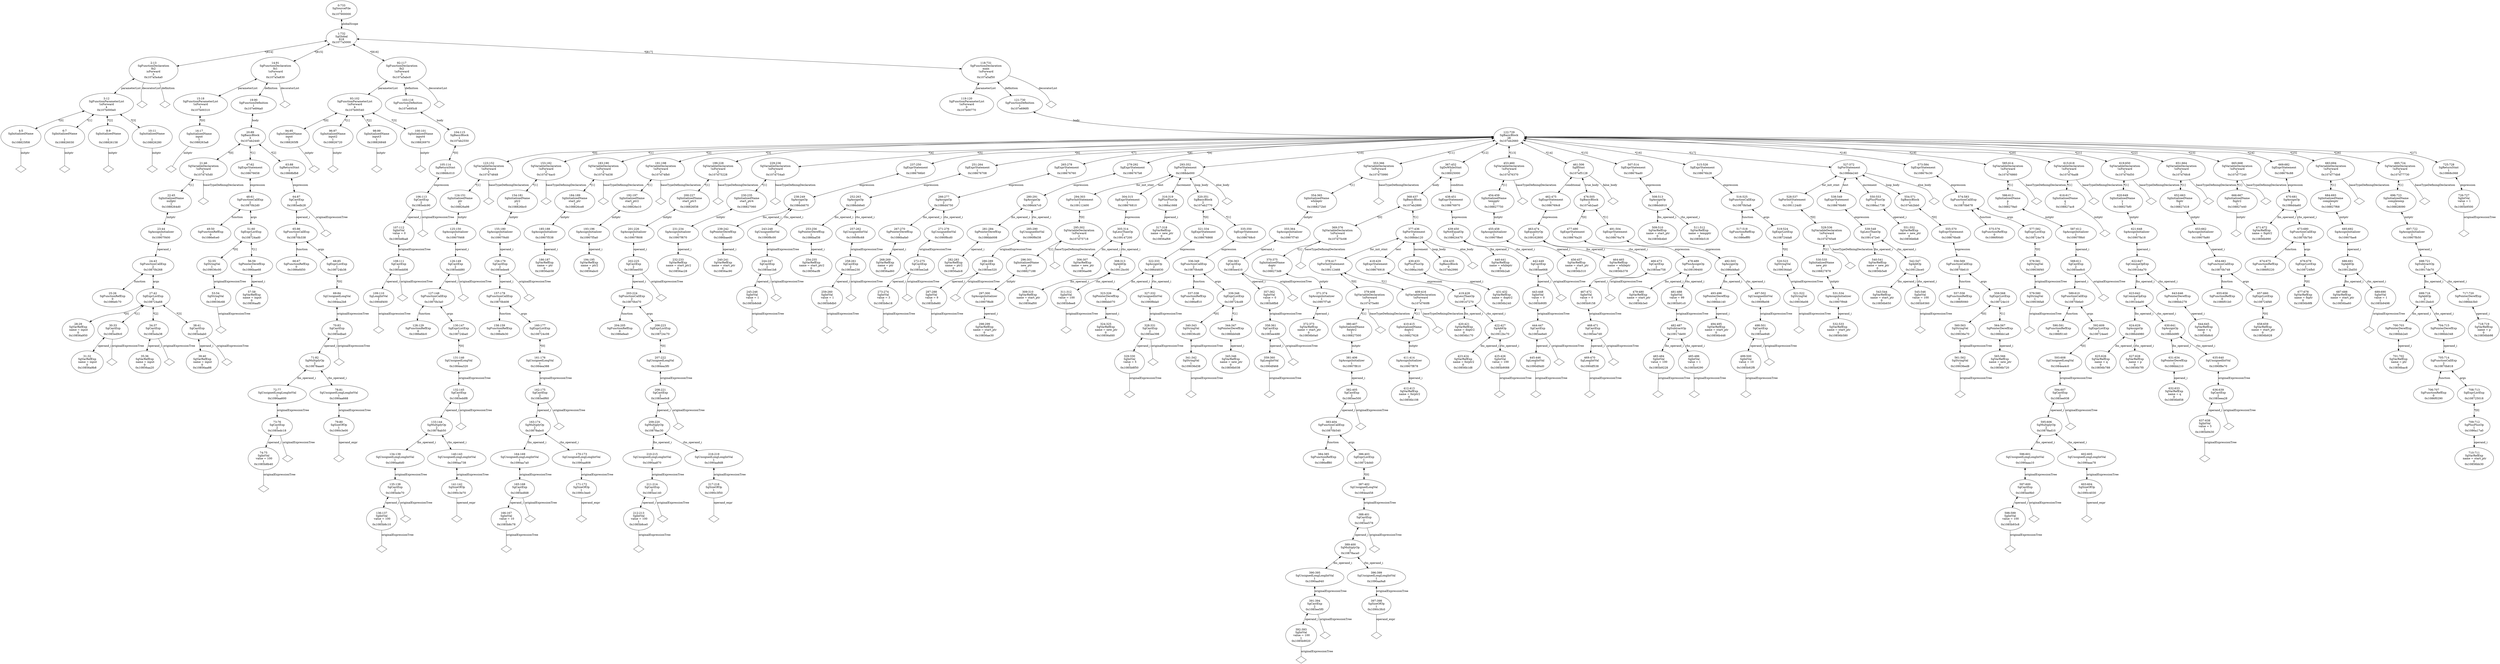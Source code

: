 digraph "G./pointer_example7.cpp.dot" {
"0x108825f08"[label="4:5\nSgInitializedName\n\n1\n0x108825f08\n" ];
"0x108825f08" -> "0x108825f08__initptr__null"[label="initptr" dir=none ];
"0x108825f08__initptr__null"[label="" shape=diamond ];
"0x108826030"[label="6:7\nSgInitializedName\n\n1\n0x108826030\n" ];
"0x108826030" -> "0x108826030__initptr__null"[label="initptr" dir=none ];
"0x108826030__initptr__null"[label="" shape=diamond ];
"0x108826158"[label="8:9\nSgInitializedName\n\n1\n0x108826158\n" ];
"0x108826158" -> "0x108826158__initptr__null"[label="initptr" dir=none ];
"0x108826158__initptr__null"[label="" shape=diamond ];
"0x108826280"[label="10:11\nSgInitializedName\n\n1\n0x108826280\n" ];
"0x108826280" -> "0x108826280__initptr__null"[label="initptr" dir=none ];
"0x108826280__initptr__null"[label="" shape=diamond ];
"0x107b000e0"[label="3:12\nSgFunctionParameterList\n!isForward\n4\n0x107b000e0\n" ];
"0x107b000e0" -> "0x108825f08"[label="*[0]" dir=both ];
"0x107b000e0" -> "0x108826030"[label="*[1]" dir=both ];
"0x107b000e0" -> "0x108826158"[label="*[2]" dir=both ];
"0x107b000e0" -> "0x108826280"[label="*[3]" dir=both ];
"0x107a5a4a0"[label="2:13\nSgFunctionDeclaration\nfn2\nisForward\n3\n0x107a5a4a0\n" ];
"0x107a5a4a0" -> "0x107b000e0"[label="parameterList" dir=both ];
"0x107a5a4a0" -> "0x107a5a4a0__decoratorList__null"[label="decoratorList" dir=none ];
"0x107a5a4a0__decoratorList__null"[label="" shape=diamond ];
"0x107a5a4a0" -> "0x107a5a4a0__definition__null"[label="definition" dir=none ];
"0x107a5a4a0__definition__null"[label="" shape=diamond ];
"0x1088263a8"[label="16:17\nSgInitializedName\ninput\n1\n0x1088263a8\n" ];
"0x1088263a8" -> "0x1088263a8__initptr__null"[label="initptr" dir=none ];
"0x1088263a8__initptr__null"[label="" shape=diamond ];
"0x107b00310"[label="15:18\nSgFunctionParameterList\n!isForward\n1\n0x107b00310\n" ];
"0x107b00310" -> "0x1088263a8"[label="*[0]" dir=both ];
"0x1086efc70"[label="25:26\nSgFunctionRefExp\n0\n0x1086efc70\n" ];
"0x10856a950"[label="28:29\nSgVarRefExp\n name = input\n0\n0x10856a950\n" ];
"0x10856a9b8"[label="31:32\nSgVarRefExp\n name = input\n0\n0x10856a9b8\n" ];
"0x1085ed9c0"[label="30:33\nSgCastExp\n2\n0x1085ed9c0\n" ];
"0x1085ed9c0" -> "0x10856a9b8"[label="operand_i" dir=both ];
"0x1085ed9c0" -> "0x1085ed9c0__originalExpressionTree__null"[label="originalExpressionTree" dir=none ];
"0x1085ed9c0__originalExpressionTree__null"[label="" shape=diamond ];
"0x10856aa20"[label="35:36\nSgVarRefExp\n name = input\n0\n0x10856aa20\n" ];
"0x1085eda38"[label="34:37\nSgCastExp\n2\n0x1085eda38\n" ];
"0x1085eda38" -> "0x10856aa20"[label="operand_i" dir=both ];
"0x1085eda38" -> "0x1085eda38__originalExpressionTree__null"[label="originalExpressionTree" dir=none ];
"0x1085eda38__originalExpressionTree__null"[label="" shape=diamond ];
"0x10856aa88"[label="39:40\nSgVarRefExp\n name = input\n0\n0x10856aa88\n" ];
"0x1085edab0"[label="38:41\nSgCastExp\n2\n0x1085edab0\n" ];
"0x1085edab0" -> "0x10856aa88"[label="operand_i" dir=both ];
"0x1085edab0" -> "0x1085edab0__originalExpressionTree__null"[label="originalExpressionTree" dir=none ];
"0x1085edab0__originalExpressionTree__null"[label="" shape=diamond ];
"0x108724a68"[label="27:42\nSgExprListExp\n4\n0x108724a68\n" ];
"0x108724a68" -> "0x10856a950"[label="*[0]" dir=both ];
"0x108724a68" -> "0x1085ed9c0"[label="*[1]" dir=both ];
"0x108724a68" -> "0x1085eda38"[label="*[2]" dir=both ];
"0x108724a68" -> "0x1085edab0"[label="*[3]" dir=both ];
"0x10870b268"[label="24:43\nSgFunctionCallExp\n2\n0x10870b268\n" ];
"0x10870b268" -> "0x1086efc70"[label="function" dir=both ];
"0x10870b268" -> "0x108724a68"[label="args" dir=both ];
"0x10907f400"[label="23:44\nSgAssignInitializer\n1\n0x10907f400\n" ];
"0x10907f400" -> "0x10870b268"[label="operand_i" dir=both ];
"0x1088264d0"[label="22:45\nSgInitializedName\nnullptr\n1\n0x1088264d0\n" ];
"0x1088264d0" -> "0x10907f400"[label="initptr" dir=both ];
"0x107d745d0"[label="21:46\nSgVariableDeclaration\n!isForward\n2\n0x107d745d0\n" ];
"0x107d745d0" -> "0x107d745d0__baseTypeDefiningDeclaration__null"[label="baseTypeDefiningDeclaration" dir=none ];
"0x107d745d0__baseTypeDefiningDeclaration__null"[label="" shape=diamond ];
"0x107d745d0" -> "0x1088264d0"[label="*[1]" dir=both ];
"0x1086efce0"[label="49:50\nSgFunctionRefExp\n0\n0x1086efce0\n" ];
"0x109036c68"[label="53:54\nSgStringVal\n1\n0x109036c68\n" ];
"0x109036c68" -> "0x109036c68__originalExpressionTree__null"[label="originalExpressionTree" dir=none ];
"0x109036c68__originalExpressionTree__null"[label="" shape=diamond ];
"0x109036c00"[label="52:55\nSgStringVal\n1\n0x109036c00\n" ];
"0x109036c00" -> "0x109036c68"[label="originalExpressionTree" dir=both ];
"0x10856aaf0"[label="57:58\nSgVarRefExp\n name = input\n0\n0x10856aaf0\n" ];
"0x1086bae68"[label="56:59\nSgPointerDerefExp\n1\n0x1086bae68\n" ];
"0x1086bae68" -> "0x10856aaf0"[label="operand_i" dir=both ];
"0x108724ad0"[label="51:60\nSgExprListExp\n2\n0x108724ad0\n" ];
"0x108724ad0" -> "0x109036c00"[label="*[0]" dir=both ];
"0x108724ad0" -> "0x1086bae68"[label="*[1]" dir=both ];
"0x10870b2d0"[label="48:61\nSgFunctionCallExp\n2\n0x10870b2d0\n" ];
"0x10870b2d0" -> "0x1086efce0"[label="function" dir=both ];
"0x10870b2d0" -> "0x108724ad0"[label="args" dir=both ];
"0x108676658"[label="47:62\nSgExprStatement\n1\n0x108676658\n" ];
"0x108676658" -> "0x10870b2d0"[label="expression" dir=both ];
"0x1086efd50"[label="66:67\nSgFunctionRefExp\n0\n0x1086efd50\n" ];
"0x1085b8b40"[label="74:75\nSgIntVal\n value = 100\n1\n0x1085b8b40\n" ];
"0x1085b8b40" -> "0x1085b8b40__originalExpressionTree__null"[label="originalExpressionTree" dir=none ];
"0x1085b8b40__originalExpressionTree__null"[label="" shape=diamond ];
"0x1085edc18"[label="73:76\nSgCastExp\n2\n0x1085edc18\n" ];
"0x1085edc18" -> "0x1085b8b40"[label="operand_i" dir=both ];
"0x1085edc18" -> "0x1085edc18__originalExpressionTree__null"[label="originalExpressionTree" dir=none ];
"0x1085edc18__originalExpressionTree__null"[label="" shape=diamond ];
"0x1090aa600"[label="72:77\nSgUnsignedLongLongIntVal\n1\n0x1090aa600\n" ];
"0x1090aa600" -> "0x1085edc18"[label="originalExpressionTree" dir=both ];
"0x1090c3e00"[label="79:80\nSgSizeOfOp\n1\n0x1090c3e00\n" ];
"0x1090c3e00" -> "0x1090c3e00__operand_expr__null"[label="operand_expr" dir=none ];
"0x1090c3e00__operand_expr__null"[label="" shape=diamond ];
"0x1090aa668"[label="78:81\nSgUnsignedLongLongIntVal\n1\n0x1090aa668\n" ];
"0x1090aa668" -> "0x1090c3e00"[label="originalExpressionTree" dir=both ];
"0x10878aae0"[label="71:82\nSgMultiplyOp\n2\n0x10878aae0\n" ];
"0x10878aae0" -> "0x1090aa600"[label="lhs_operand_i" dir=both ];
"0x10878aae0" -> "0x1090aa668"[label="rhs_operand_i" dir=both ];
"0x1085edba0"[label="70:83\nSgCastExp\n2\n0x1085edba0\n" ];
"0x1085edba0" -> "0x10878aae0"[label="operand_i" dir=both ];
"0x1085edba0" -> "0x1085edba0__originalExpressionTree__null"[label="originalExpressionTree" dir=none ];
"0x1085edba0__originalExpressionTree__null"[label="" shape=diamond ];
"0x1084ea2b8"[label="69:84\nSgUnsignedLongVal\n1\n0x1084ea2b8\n" ];
"0x1084ea2b8" -> "0x1085edba0"[label="originalExpressionTree" dir=both ];
"0x108724b38"[label="68:85\nSgExprListExp\n1\n0x108724b38\n" ];
"0x108724b38" -> "0x1084ea2b8"[label="*[0]" dir=both ];
"0x10870b338"[label="65:86\nSgFunctionCallExp\n2\n0x10870b338\n" ];
"0x10870b338" -> "0x1086efd50"[label="function" dir=both ];
"0x10870b338" -> "0x108724b38"[label="args" dir=both ];
"0x1085edb28"[label="64:87\nSgCastExp\n2\n0x1085edb28\n" ];
"0x1085edb28" -> "0x10870b338"[label="operand_i" dir=both ];
"0x1085edb28" -> "0x1085edb28__originalExpressionTree__null"[label="originalExpressionTree" dir=none ];
"0x1085edb28__originalExpressionTree__null"[label="" shape=diamond ];
"0x10868bfb8"[label="63:88\nSgReturnStmt\n1\n0x10868bfb8\n" ];
"0x10868bfb8" -> "0x1085edb28"[label="expression" dir=both ];
"0x107eb2440"[label="20:89\nSgBasicBlock\n3\n0x107eb2440\n" ];
"0x107eb2440" -> "0x107d745d0"[label="*[0]" dir=both ];
"0x107eb2440" -> "0x108676658"[label="*[1]" dir=both ];
"0x107eb2440" -> "0x10868bfb8"[label="*[2]" dir=both ];
"0x107e694a0"[label="19:90\nSgFunctionDefinition\n1\n0x107e694a0\n" ];
"0x107e694a0" -> "0x107eb2440"[label="body" dir=both ];
"0x107a5a830"[label="14:91\nSgFunctionDeclaration\nfn1\n!isForward\n3\n0x107a5a830\n" ];
"0x107a5a830" -> "0x107b00310"[label="parameterList" dir=both ];
"0x107a5a830" -> "0x107a5a830__decoratorList__null"[label="decoratorList" dir=none ];
"0x107a5a830__decoratorList__null"[label="" shape=diamond ];
"0x107a5a830" -> "0x107e694a0"[label="definition" dir=both ];
"0x1088265f8"[label="94:95\nSgInitializedName\ninput\n1\n0x1088265f8\n" ];
"0x1088265f8" -> "0x1088265f8__initptr__null"[label="initptr" dir=none ];
"0x1088265f8__initptr__null"[label="" shape=diamond ];
"0x108826720"[label="96:97\nSgInitializedName\ninput2\n1\n0x108826720\n" ];
"0x108826720" -> "0x108826720__initptr__null"[label="initptr" dir=none ];
"0x108826720__initptr__null"[label="" shape=diamond ];
"0x108826848"[label="98:99\nSgInitializedName\ninput3\n1\n0x108826848\n" ];
"0x108826848" -> "0x108826848__initptr__null"[label="initptr" dir=none ];
"0x108826848__initptr__null"[label="" shape=diamond ];
"0x108826970"[label="100:101\nSgInitializedName\ninput4\n1\n0x108826970\n" ];
"0x108826970" -> "0x108826970__initptr__null"[label="initptr" dir=none ];
"0x108826970__initptr__null"[label="" shape=diamond ];
"0x107b00540"[label="93:102\nSgFunctionParameterList\n!isForward\n4\n0x107b00540\n" ];
"0x107b00540" -> "0x1088265f8"[label="*[0]" dir=both ];
"0x107b00540" -> "0x108826720"[label="*[1]" dir=both ];
"0x107b00540" -> "0x108826848"[label="*[2]" dir=both ];
"0x107b00540" -> "0x108826970"[label="*[3]" dir=both ];
"0x1090df400"[label="109:110\nSgLongIntVal\n1\n0x1090df400\n" ];
"0x1090df400" -> "0x1090df400__originalExpressionTree__null"[label="originalExpressionTree" dir=none ];
"0x1090df400__originalExpressionTree__null"[label="" shape=diamond ];
"0x1085edd08"[label="108:111\nSgCastExp\n2\n0x1085edd08\n" ];
"0x1085edd08" -> "0x1090df400"[label="operand_i" dir=both ];
"0x1085edd08" -> "0x1085edd08__originalExpressionTree__null"[label="originalExpressionTree" dir=none ];
"0x1085edd08__originalExpressionTree__null"[label="" shape=diamond ];
"0x1085b8ba8"[label="107:112\nSgIntVal\n value = 0\n1\n0x1085b8ba8\n" ];
"0x1085b8ba8" -> "0x1085edd08"[label="originalExpressionTree" dir=both ];
"0x1085edc90"[label="106:113\nSgCastExp\n2\n0x1085edc90\n" ];
"0x1085edc90" -> "0x1085b8ba8"[label="operand_i" dir=both ];
"0x1085edc90" -> "0x1085edc90__originalExpressionTree__null"[label="originalExpressionTree" dir=none ];
"0x1085edc90__originalExpressionTree__null"[label="" shape=diamond ];
"0x10868c010"[label="105:114\nSgReturnStmt\n1\n0x10868c010\n" ];
"0x10868c010" -> "0x1085edc90"[label="expression" dir=both ];
"0x107eb2550"[label="104:115\nSgBasicBlock\n1\n0x107eb2550\n" ];
"0x107eb2550" -> "0x10868c010"[label="*[0]" dir=both ];
"0x107e695c8"[label="103:116\nSgFunctionDefinition\n1\n0x107e695c8\n" ];
"0x107e695c8" -> "0x107eb2550"[label="body" dir=both ];
"0x107a5abc0"[label="92:117\nSgFunctionDeclaration\nfn2\n!isForward\n3\n0x107a5abc0\n" ];
"0x107a5abc0" -> "0x107b00540"[label="parameterList" dir=both ];
"0x107a5abc0" -> "0x107a5abc0__decoratorList__null"[label="decoratorList" dir=none ];
"0x107a5abc0__decoratorList__null"[label="" shape=diamond ];
"0x107a5abc0" -> "0x107e695c8"[label="definition" dir=both ];
"0x107b00770"[label="119:120\nSgFunctionParameterList\n!isForward\n0\n0x107b00770\n" ];
"0x1086efdc0"[label="128:129\nSgFunctionRefExp\n0\n0x1086efdc0\n" ];
"0x1085b8c10"[label="136:137\nSgIntVal\n value = 100\n1\n0x1085b8c10\n" ];
"0x1085b8c10" -> "0x1085b8c10__originalExpressionTree__null"[label="originalExpressionTree" dir=none ];
"0x1085b8c10__originalExpressionTree__null"[label="" shape=diamond ];
"0x1085ede70"[label="135:138\nSgCastExp\n2\n0x1085ede70\n" ];
"0x1085ede70" -> "0x1085b8c10"[label="operand_i" dir=both ];
"0x1085ede70" -> "0x1085ede70__originalExpressionTree__null"[label="originalExpressionTree" dir=none ];
"0x1085ede70__originalExpressionTree__null"[label="" shape=diamond ];
"0x1090aa6d0"[label="134:139\nSgUnsignedLongLongIntVal\n1\n0x1090aa6d0\n" ];
"0x1090aa6d0" -> "0x1085ede70"[label="originalExpressionTree" dir=both ];
"0x1090c3e70"[label="141:142\nSgSizeOfOp\n1\n0x1090c3e70\n" ];
"0x1090c3e70" -> "0x1090c3e70__operand_expr__null"[label="operand_expr" dir=none ];
"0x1090c3e70__operand_expr__null"[label="" shape=diamond ];
"0x1090aa738"[label="140:143\nSgUnsignedLongLongIntVal\n1\n0x1090aa738\n" ];
"0x1090aa738" -> "0x1090c3e70"[label="originalExpressionTree" dir=both ];
"0x10878ab50"[label="133:144\nSgMultiplyOp\n2\n0x10878ab50\n" ];
"0x10878ab50" -> "0x1090aa6d0"[label="lhs_operand_i" dir=both ];
"0x10878ab50" -> "0x1090aa738"[label="rhs_operand_i" dir=both ];
"0x1085eddf8"[label="132:145\nSgCastExp\n2\n0x1085eddf8\n" ];
"0x1085eddf8" -> "0x10878ab50"[label="operand_i" dir=both ];
"0x1085eddf8" -> "0x1085eddf8__originalExpressionTree__null"[label="originalExpressionTree" dir=none ];
"0x1085eddf8__originalExpressionTree__null"[label="" shape=diamond ];
"0x1084ea320"[label="131:146\nSgUnsignedLongVal\n1\n0x1084ea320\n" ];
"0x1084ea320" -> "0x1085eddf8"[label="originalExpressionTree" dir=both ];
"0x108724ba0"[label="130:147\nSgExprListExp\n1\n0x108724ba0\n" ];
"0x108724ba0" -> "0x1084ea320"[label="*[0]" dir=both ];
"0x10870b3a0"[label="127:148\nSgFunctionCallExp\n2\n0x10870b3a0\n" ];
"0x10870b3a0" -> "0x1086efdc0"[label="function" dir=both ];
"0x10870b3a0" -> "0x108724ba0"[label="args" dir=both ];
"0x1085edd80"[label="126:149\nSgCastExp\n2\n0x1085edd80\n" ];
"0x1085edd80" -> "0x10870b3a0"[label="operand_i" dir=both ];
"0x1085edd80" -> "0x1085edd80__originalExpressionTree__null"[label="originalExpressionTree" dir=none ];
"0x1085edd80__originalExpressionTree__null"[label="" shape=diamond ];
"0x10907f468"[label="125:150\nSgAssignInitializer\n1\n0x10907f468\n" ];
"0x10907f468" -> "0x1085edd80"[label="operand_i" dir=both ];
"0x108826a98"[label="124:151\nSgInitializedName\nptr\n1\n0x108826a98\n" ];
"0x108826a98" -> "0x10907f468"[label="initptr" dir=both ];
"0x107d74848"[label="123:152\nSgVariableDeclaration\n!isForward\n2\n0x107d74848\n" ];
"0x107d74848" -> "0x107d74848__baseTypeDefiningDeclaration__null"[label="baseTypeDefiningDeclaration" dir=none ];
"0x107d74848__baseTypeDefiningDeclaration__null"[label="" shape=diamond ];
"0x107d74848" -> "0x108826a98"[label="*[1]" dir=both ];
"0x1086efe30"[label="158:159\nSgFunctionRefExp\n0\n0x1086efe30\n" ];
"0x1085b8c78"[label="166:167\nSgIntVal\n value = 10\n1\n0x1085b8c78\n" ];
"0x1085b8c78" -> "0x1085b8c78__originalExpressionTree__null"[label="originalExpressionTree" dir=none ];
"0x1085b8c78__originalExpressionTree__null"[label="" shape=diamond ];
"0x1085edfd8"[label="165:168\nSgCastExp\n2\n0x1085edfd8\n" ];
"0x1085edfd8" -> "0x1085b8c78"[label="operand_i" dir=both ];
"0x1085edfd8" -> "0x1085edfd8__originalExpressionTree__null"[label="originalExpressionTree" dir=none ];
"0x1085edfd8__originalExpressionTree__null"[label="" shape=diamond ];
"0x1090aa7a0"[label="164:169\nSgUnsignedLongLongIntVal\n1\n0x1090aa7a0\n" ];
"0x1090aa7a0" -> "0x1085edfd8"[label="originalExpressionTree" dir=both ];
"0x1090c3ee0"[label="171:172\nSgSizeOfOp\n1\n0x1090c3ee0\n" ];
"0x1090c3ee0" -> "0x1090c3ee0__operand_expr__null"[label="operand_expr" dir=none ];
"0x1090c3ee0__operand_expr__null"[label="" shape=diamond ];
"0x1090aa808"[label="170:173\nSgUnsignedLongLongIntVal\n1\n0x1090aa808\n" ];
"0x1090aa808" -> "0x1090c3ee0"[label="originalExpressionTree" dir=both ];
"0x10878abc0"[label="163:174\nSgMultiplyOp\n2\n0x10878abc0\n" ];
"0x10878abc0" -> "0x1090aa7a0"[label="lhs_operand_i" dir=both ];
"0x10878abc0" -> "0x1090aa808"[label="rhs_operand_i" dir=both ];
"0x1085edf60"[label="162:175\nSgCastExp\n2\n0x1085edf60\n" ];
"0x1085edf60" -> "0x10878abc0"[label="operand_i" dir=both ];
"0x1085edf60" -> "0x1085edf60__originalExpressionTree__null"[label="originalExpressionTree" dir=none ];
"0x1085edf60__originalExpressionTree__null"[label="" shape=diamond ];
"0x1084ea388"[label="161:176\nSgUnsignedLongVal\n1\n0x1084ea388\n" ];
"0x1084ea388" -> "0x1085edf60"[label="originalExpressionTree" dir=both ];
"0x108724c08"[label="160:177\nSgExprListExp\n1\n0x108724c08\n" ];
"0x108724c08" -> "0x1084ea388"[label="*[0]" dir=both ];
"0x10870b408"[label="157:178\nSgFunctionCallExp\n2\n0x10870b408\n" ];
"0x10870b408" -> "0x1086efe30"[label="function" dir=both ];
"0x10870b408" -> "0x108724c08"[label="args" dir=both ];
"0x1085edee8"[label="156:179\nSgCastExp\n2\n0x1085edee8\n" ];
"0x1085edee8" -> "0x10870b408"[label="operand_i" dir=both ];
"0x1085edee8" -> "0x1085edee8__originalExpressionTree__null"[label="originalExpressionTree" dir=none ];
"0x1085edee8__originalExpressionTree__null"[label="" shape=diamond ];
"0x10907f4d0"[label="155:180\nSgAssignInitializer\n1\n0x10907f4d0\n" ];
"0x10907f4d0" -> "0x1085edee8"[label="operand_i" dir=both ];
"0x108826bc0"[label="154:181\nSgInitializedName\nptr2\n1\n0x108826bc0\n" ];
"0x108826bc0" -> "0x10907f4d0"[label="initptr" dir=both ];
"0x107d74ac0"[label="153:182\nSgVariableDeclaration\n!isForward\n2\n0x107d74ac0\n" ];
"0x107d74ac0" -> "0x107d74ac0__baseTypeDefiningDeclaration__null"[label="baseTypeDefiningDeclaration" dir=none ];
"0x107d74ac0__baseTypeDefiningDeclaration__null"[label="" shape=diamond ];
"0x107d74ac0" -> "0x108826bc0"[label="*[1]" dir=both ];
"0x10856ab58"[label="186:187\nSgVarRefExp\n name = ptr\n0\n0x10856ab58\n" ];
"0x10907f538"[label="185:188\nSgAssignInitializer\n1\n0x10907f538\n" ];
"0x10907f538" -> "0x10856ab58"[label="operand_i" dir=both ];
"0x108826ce8"[label="184:189\nSgInitializedName\nstart_ptr\n1\n0x108826ce8\n" ];
"0x108826ce8" -> "0x10907f538"[label="initptr" dir=both ];
"0x107d74d38"[label="183:190\nSgVariableDeclaration\n!isForward\n2\n0x107d74d38\n" ];
"0x107d74d38" -> "0x107d74d38__baseTypeDefiningDeclaration__null"[label="baseTypeDefiningDeclaration" dir=none ];
"0x107d74d38__baseTypeDefiningDeclaration__null"[label="" shape=diamond ];
"0x107d74d38" -> "0x108826ce8"[label="*[1]" dir=both ];
"0x10856abc0"[label="194:195\nSgVarRefExp\n name = ptr2\n0\n0x10856abc0\n" ];
"0x10907f5a0"[label="193:196\nSgAssignInitializer\n1\n0x10907f5a0\n" ];
"0x10907f5a0" -> "0x10856abc0"[label="operand_i" dir=both ];
"0x108826e10"[label="192:197\nSgInitializedName\nstart_ptr2\n1\n0x108826e10\n" ];
"0x108826e10" -> "0x10907f5a0"[label="initptr" dir=both ];
"0x107d74fb0"[label="191:198\nSgVariableDeclaration\n!isForward\n2\n0x107d74fb0\n" ];
"0x107d74fb0" -> "0x107d74fb0__baseTypeDefiningDeclaration__null"[label="baseTypeDefiningDeclaration" dir=none ];
"0x107d74fb0__baseTypeDefiningDeclaration__null"[label="" shape=diamond ];
"0x107d74fb0" -> "0x108826e10"[label="*[1]" dir=both ];
"0x1086efea0"[label="204:205\nSgFunctionRefExp\n0\n0x1086efea0\n" ];
"0x1085b8ce0"[label="212:213\nSgIntVal\n value = 100\n1\n0x1085b8ce0\n" ];
"0x1085b8ce0" -> "0x1085b8ce0__originalExpressionTree__null"[label="originalExpressionTree" dir=none ];
"0x1085b8ce0__originalExpressionTree__null"[label="" shape=diamond ];
"0x1085ee140"[label="211:214\nSgCastExp\n2\n0x1085ee140\n" ];
"0x1085ee140" -> "0x1085b8ce0"[label="operand_i" dir=both ];
"0x1085ee140" -> "0x1085ee140__originalExpressionTree__null"[label="originalExpressionTree" dir=none ];
"0x1085ee140__originalExpressionTree__null"[label="" shape=diamond ];
"0x1090aa870"[label="210:215\nSgUnsignedLongLongIntVal\n1\n0x1090aa870\n" ];
"0x1090aa870" -> "0x1085ee140"[label="originalExpressionTree" dir=both ];
"0x1090c3f50"[label="217:218\nSgSizeOfOp\n1\n0x1090c3f50\n" ];
"0x1090c3f50" -> "0x1090c3f50__operand_expr__null"[label="operand_expr" dir=none ];
"0x1090c3f50__operand_expr__null"[label="" shape=diamond ];
"0x1090aa8d8"[label="216:219\nSgUnsignedLongLongIntVal\n1\n0x1090aa8d8\n" ];
"0x1090aa8d8" -> "0x1090c3f50"[label="originalExpressionTree" dir=both ];
"0x10878ac30"[label="209:220\nSgMultiplyOp\n2\n0x10878ac30\n" ];
"0x10878ac30" -> "0x1090aa870"[label="lhs_operand_i" dir=both ];
"0x10878ac30" -> "0x1090aa8d8"[label="rhs_operand_i" dir=both ];
"0x1085ee0c8"[label="208:221\nSgCastExp\n2\n0x1085ee0c8\n" ];
"0x1085ee0c8" -> "0x10878ac30"[label="operand_i" dir=both ];
"0x1085ee0c8" -> "0x1085ee0c8__originalExpressionTree__null"[label="originalExpressionTree" dir=none ];
"0x1085ee0c8__originalExpressionTree__null"[label="" shape=diamond ];
"0x1084ea3f0"[label="207:222\nSgUnsignedLongVal\n1\n0x1084ea3f0\n" ];
"0x1084ea3f0" -> "0x1085ee0c8"[label="originalExpressionTree" dir=both ];
"0x108724c70"[label="206:223\nSgExprListExp\n1\n0x108724c70\n" ];
"0x108724c70" -> "0x1084ea3f0"[label="*[0]" dir=both ];
"0x10870b470"[label="203:224\nSgFunctionCallExp\n2\n0x10870b470\n" ];
"0x10870b470" -> "0x1086efea0"[label="function" dir=both ];
"0x10870b470" -> "0x108724c70"[label="args" dir=both ];
"0x1085ee050"[label="202:225\nSgCastExp\n2\n0x1085ee050\n" ];
"0x1085ee050" -> "0x10870b470"[label="operand_i" dir=both ];
"0x1085ee050" -> "0x1085ee050__originalExpressionTree__null"[label="originalExpressionTree" dir=none ];
"0x1085ee050__originalExpressionTree__null"[label="" shape=diamond ];
"0x10907f608"[label="201:226\nSgAssignInitializer\n1\n0x10907f608\n" ];
"0x10907f608" -> "0x1085ee050"[label="operand_i" dir=both ];
"0x108826f38"[label="200:227\nSgInitializedName\nstart_ptr3\n1\n0x108826f38\n" ];
"0x108826f38" -> "0x10907f608"[label="initptr" dir=both ];
"0x107d75228"[label="199:228\nSgVariableDeclaration\n!isForward\n2\n0x107d75228\n" ];
"0x107d75228" -> "0x107d75228__baseTypeDefiningDeclaration__null"[label="baseTypeDefiningDeclaration" dir=none ];
"0x107d75228__baseTypeDefiningDeclaration__null"[label="" shape=diamond ];
"0x107d75228" -> "0x108826f38"[label="*[1]" dir=both ];
"0x10856ac28"[label="232:233\nSgVarRefExp\n name = start_ptr2\n0\n0x10856ac28\n" ];
"0x10907f670"[label="231:234\nSgAssignInitializer\n1\n0x10907f670\n" ];
"0x10907f670" -> "0x10856ac28"[label="operand_i" dir=both ];
"0x108827060"[label="230:235\nSgInitializedName\nstart_ptr4\n1\n0x108827060\n" ];
"0x108827060" -> "0x10907f670"[label="initptr" dir=both ];
"0x107d754a0"[label="229:236\nSgVariableDeclaration\n!isForward\n2\n0x107d754a0\n" ];
"0x107d754a0" -> "0x107d754a0__baseTypeDefiningDeclaration__null"[label="baseTypeDefiningDeclaration" dir=none ];
"0x107d754a0__baseTypeDefiningDeclaration__null"[label="" shape=diamond ];
"0x107d754a0" -> "0x108827060"[label="*[1]" dir=both ];
"0x10856ac90"[label="240:241\nSgVarRefExp\n name = start_ptr\n0\n0x10856ac90\n" ];
"0x1086baed0"[label="239:242\nSgPointerDerefExp\n1\n0x1086baed0\n" ];
"0x1086baed0" -> "0x10856ac90"[label="operand_i" dir=both ];
"0x1085b8d48"[label="245:246\nSgIntVal\n value = 1\n1\n0x1085b8d48\n" ];
"0x1085b8d48" -> "0x1085b8d48__originalExpressionTree__null"[label="originalExpressionTree" dir=none ];
"0x1085b8d48__originalExpressionTree__null"[label="" shape=diamond ];
"0x1085ee1b8"[label="244:247\nSgCastExp\n2\n0x1085ee1b8\n" ];
"0x1085ee1b8" -> "0x1085b8d48"[label="operand_i" dir=both ];
"0x1085ee1b8" -> "0x1085ee1b8__originalExpressionTree__null"[label="originalExpressionTree" dir=none ];
"0x1085ee1b8__originalExpressionTree__null"[label="" shape=diamond ];
"0x1090f8c00"[label="243:248\nSgUnsignedIntVal\n1\n0x1090f8c00\n" ];
"0x1090f8c00" -> "0x1085ee1b8"[label="originalExpressionTree" dir=both ];
"0x1086d4670"[label="238:249\nSgAssignOp\n2\n0x1086d4670\n" ];
"0x1086d4670" -> "0x1086baed0"[label="lhs_operand_i" dir=both ];
"0x1086d4670" -> "0x1090f8c00"[label="rhs_operand_i" dir=both ];
"0x1086766b0"[label="237:250\nSgExprStatement\n1\n0x1086766b0\n" ];
"0x1086766b0" -> "0x1086d4670"[label="expression" dir=both ];
"0x10856acf8"[label="254:255\nSgVarRefExp\n name = start_ptr2\n0\n0x10856acf8\n" ];
"0x1086baf38"[label="253:256\nSgPointerDerefExp\n1\n0x1086baf38\n" ];
"0x1086baf38" -> "0x10856acf8"[label="operand_i" dir=both ];
"0x1085b8db0"[label="259:260\nSgIntVal\n value = 1\n1\n0x1085b8db0\n" ];
"0x1085b8db0" -> "0x1085b8db0__originalExpressionTree__null"[label="originalExpressionTree" dir=none ];
"0x1085b8db0__originalExpressionTree__null"[label="" shape=diamond ];
"0x1085ee230"[label="258:261\nSgCastExp\n2\n0x1085ee230\n" ];
"0x1085ee230" -> "0x1085b8db0"[label="operand_i" dir=both ];
"0x1085ee230" -> "0x1085ee230__originalExpressionTree__null"[label="originalExpressionTree" dir=none ];
"0x1085ee230__originalExpressionTree__null"[label="" shape=diamond ];
"0x1090f8c68"[label="257:262\nSgUnsignedIntVal\n1\n0x1090f8c68\n" ];
"0x1090f8c68" -> "0x1085ee230"[label="originalExpressionTree" dir=both ];
"0x1086d46e0"[label="252:263\nSgAssignOp\n2\n0x1086d46e0\n" ];
"0x1086d46e0" -> "0x1086baf38"[label="lhs_operand_i" dir=both ];
"0x1086d46e0" -> "0x1090f8c68"[label="rhs_operand_i" dir=both ];
"0x108676708"[label="251:264\nSgExprStatement\n1\n0x108676708\n" ];
"0x108676708" -> "0x1086d46e0"[label="expression" dir=both ];
"0x10856ad60"[label="268:269\nSgVarRefExp\n name = ptr\n0\n0x10856ad60\n" ];
"0x1086bafa0"[label="267:270\nSgPointerDerefExp\n1\n0x1086bafa0\n" ];
"0x1086bafa0" -> "0x10856ad60"[label="operand_i" dir=both ];
"0x1085b8e18"[label="273:274\nSgIntVal\n value = 3\n1\n0x1085b8e18\n" ];
"0x1085b8e18" -> "0x1085b8e18__originalExpressionTree__null"[label="originalExpressionTree" dir=none ];
"0x1085b8e18__originalExpressionTree__null"[label="" shape=diamond ];
"0x1085ee2a8"[label="272:275\nSgCastExp\n2\n0x1085ee2a8\n" ];
"0x1085ee2a8" -> "0x1085b8e18"[label="operand_i" dir=both ];
"0x1085ee2a8" -> "0x1085ee2a8__originalExpressionTree__null"[label="originalExpressionTree" dir=none ];
"0x1085ee2a8__originalExpressionTree__null"[label="" shape=diamond ];
"0x1090f8cd0"[label="271:276\nSgUnsignedIntVal\n1\n0x1090f8cd0\n" ];
"0x1090f8cd0" -> "0x1085ee2a8"[label="originalExpressionTree" dir=both ];
"0x1086d4750"[label="266:277\nSgAssignOp\n2\n0x1086d4750\n" ];
"0x1086d4750" -> "0x1086bafa0"[label="lhs_operand_i" dir=both ];
"0x1086d4750" -> "0x1090f8cd0"[label="rhs_operand_i" dir=both ];
"0x108676760"[label="265:278\nSgExprStatement\n1\n0x108676760\n" ];
"0x108676760" -> "0x1086d4750"[label="expression" dir=both ];
"0x10856adc8"[label="282:283\nSgVarRefExp\n name = ptr2\n0\n0x10856adc8\n" ];
"0x1086bb008"[label="281:284\nSgPointerDerefExp\n1\n0x1086bb008\n" ];
"0x1086bb008" -> "0x10856adc8"[label="operand_i" dir=both ];
"0x1085b8e80"[label="287:288\nSgIntVal\n value = 9\n1\n0x1085b8e80\n" ];
"0x1085b8e80" -> "0x1085b8e80__originalExpressionTree__null"[label="originalExpressionTree" dir=none ];
"0x1085b8e80__originalExpressionTree__null"[label="" shape=diamond ];
"0x1085ee320"[label="286:289\nSgCastExp\n2\n0x1085ee320\n" ];
"0x1085ee320" -> "0x1085b8e80"[label="operand_i" dir=both ];
"0x1085ee320" -> "0x1085ee320__originalExpressionTree__null"[label="originalExpressionTree" dir=none ];
"0x1085ee320__originalExpressionTree__null"[label="" shape=diamond ];
"0x1090f8d38"[label="285:290\nSgUnsignedIntVal\n1\n0x1090f8d38\n" ];
"0x1090f8d38" -> "0x1085ee320"[label="originalExpressionTree" dir=both ];
"0x1086d47c0"[label="280:291\nSgAssignOp\n2\n0x1086d47c0\n" ];
"0x1086d47c0" -> "0x1086bb008"[label="lhs_operand_i" dir=both ];
"0x1086d47c0" -> "0x1090f8d38"[label="rhs_operand_i" dir=both ];
"0x1086767b8"[label="279:292\nSgExprStatement\n1\n0x1086767b8\n" ];
"0x1086767b8" -> "0x1086d47c0"[label="expression" dir=both ];
"0x10856ae30"[label="298:299\nSgVarRefExp\n name = start_ptr\n0\n0x10856ae30\n" ];
"0x10907f6d8"[label="297:300\nSgAssignInitializer\n1\n0x10907f6d8\n" ];
"0x10907f6d8" -> "0x10856ae30"[label="operand_i" dir=both ];
"0x108827188"[label="296:301\nSgInitializedName\nnew_ptr\n1\n0x108827188\n" ];
"0x108827188" -> "0x10907f6d8"[label="initptr" dir=both ];
"0x107d75718"[label="295:302\nSgVariableDeclaration\n!isForward\n2\n0x107d75718\n" ];
"0x107d75718" -> "0x107d75718__baseTypeDefiningDeclaration__null"[label="baseTypeDefiningDeclaration" dir=none ];
"0x107d75718__baseTypeDefiningDeclaration__null"[label="" shape=diamond ];
"0x107d75718" -> "0x108827188"[label="*[1]" dir=both ];
"0x109112400"[label="294:303\nSgForInitStatement\n1\n0x109112400\n" ];
"0x109112400" -> "0x107d75718"[label="*[0]" dir=both ];
"0x10856ae98"[label="306:307\nSgVarRefExp\n name = new_ptr\n0\n0x10856ae98\n" ];
"0x10856af00"[label="309:310\nSgVarRefExp\n name = start_ptr\n0\n0x10856af00\n" ];
"0x1085b8ee8"[label="311:312\nSgIntVal\n value = 100\n1\n0x1085b8ee8\n" ];
"0x1085b8ee8" -> "0x1085b8ee8__originalExpressionTree__null"[label="originalExpressionTree" dir=none ];
"0x1085b8ee8__originalExpressionTree__null"[label="" shape=diamond ];
"0x10912bc00"[label="308:313\nSgAddOp\n2\n0x10912bc00\n" ];
"0x10912bc00" -> "0x10856af00"[label="lhs_operand_i" dir=both ];
"0x10912bc00" -> "0x1085b8ee8"[label="rhs_operand_i" dir=both ];
"0x109147200"[label="305:314\nSgLessThanOp\n2\n0x109147200\n" ];
"0x109147200" -> "0x10856ae98"[label="lhs_operand_i" dir=both ];
"0x109147200" -> "0x10912bc00"[label="rhs_operand_i" dir=both ];
"0x108676810"[label="304:315\nSgExprStatement\n1\n0x108676810\n" ];
"0x108676810" -> "0x109147200"[label="expression" dir=both ];
"0x10856af68"[label="317:318\nSgVarRefExp\n name = new_ptr\n0\n0x10856af68\n" ];
"0x1086a1668"[label="316:319\nSgPlusPlusOp\n1\n0x1086a1668\n" ];
"0x1086a1668" -> "0x10856af68"[label="operand_i" dir=both ];
"0x10856afd0"[label="324:325\nSgVarRefExp\n name = new_ptr\n0\n0x10856afd0\n" ];
"0x1086bb070"[label="323:326\nSgPointerDerefExp\n1\n0x1086bb070\n" ];
"0x1086bb070" -> "0x10856afd0"[label="operand_i" dir=both ];
"0x1085b8f50"[label="329:330\nSgIntVal\n value = 5\n1\n0x1085b8f50\n" ];
"0x1085b8f50" -> "0x1085b8f50__originalExpressionTree__null"[label="originalExpressionTree" dir=none ];
"0x1085b8f50__originalExpressionTree__null"[label="" shape=diamond ];
"0x1085ee398"[label="328:331\nSgCastExp\n2\n0x1085ee398\n" ];
"0x1085ee398" -> "0x1085b8f50"[label="operand_i" dir=both ];
"0x1085ee398" -> "0x1085ee398__originalExpressionTree__null"[label="originalExpressionTree" dir=none ];
"0x1085ee398__originalExpressionTree__null"[label="" shape=diamond ];
"0x1090f8da0"[label="327:332\nSgUnsignedIntVal\n1\n0x1090f8da0\n" ];
"0x1090f8da0" -> "0x1085ee398"[label="originalExpressionTree" dir=both ];
"0x1086d4830"[label="322:333\nSgAssignOp\n2\n0x1086d4830\n" ];
"0x1086d4830" -> "0x1086bb070"[label="lhs_operand_i" dir=both ];
"0x1086d4830" -> "0x1090f8da0"[label="rhs_operand_i" dir=both ];
"0x108676868"[label="321:334\nSgExprStatement\n1\n0x108676868\n" ];
"0x108676868" -> "0x1086d4830"[label="expression" dir=both ];
"0x1086eff10"[label="337:338\nSgFunctionRefExp\n0\n0x1086eff10\n" ];
"0x109036d38"[label="341:342\nSgStringVal\n1\n0x109036d38\n" ];
"0x109036d38" -> "0x109036d38__originalExpressionTree__null"[label="originalExpressionTree" dir=none ];
"0x109036d38__originalExpressionTree__null"[label="" shape=diamond ];
"0x109036cd0"[label="340:343\nSgStringVal\n1\n0x109036cd0\n" ];
"0x109036cd0" -> "0x109036d38"[label="originalExpressionTree" dir=both ];
"0x10856b038"[label="345:346\nSgVarRefExp\n name = new_ptr\n0\n0x10856b038\n" ];
"0x1086bb0d8"[label="344:347\nSgPointerDerefExp\n1\n0x1086bb0d8\n" ];
"0x1086bb0d8" -> "0x10856b038"[label="operand_i" dir=both ];
"0x108724cd8"[label="339:348\nSgExprListExp\n2\n0x108724cd8\n" ];
"0x108724cd8" -> "0x109036cd0"[label="*[0]" dir=both ];
"0x108724cd8" -> "0x1086bb0d8"[label="*[1]" dir=both ];
"0x10870b4d8"[label="336:349\nSgFunctionCallExp\n2\n0x10870b4d8\n" ];
"0x10870b4d8" -> "0x1086eff10"[label="function" dir=both ];
"0x10870b4d8" -> "0x108724cd8"[label="args" dir=both ];
"0x1086768c0"[label="335:350\nSgExprStatement\n1\n0x1086768c0\n" ];
"0x1086768c0" -> "0x10870b4d8"[label="expression" dir=both ];
"0x107eb2770"[label="320:351\nSgBasicBlock\n2\n0x107eb2770\n" ];
"0x107eb2770" -> "0x108676868"[label="*[0]" dir=both ];
"0x107eb2770" -> "0x1086768c0"[label="*[1]" dir=both ];
"0x1088de000"[label="293:352\nSgForStatement\n5\n0x1088de000\n" ];
"0x1088de000" -> "0x109112400"[label="for_init_stmt" dir=both ];
"0x1088de000" -> "0x108676810"[label="test" dir=both ];
"0x1088de000" -> "0x1086a1668"[label="increment" dir=both ];
"0x1088de000" -> "0x107eb2770"[label="loop_body" dir=both ];
"0x1088de000" -> "0x1088de000__else_body__null"[label="else_body" dir=none ];
"0x1088de000__else_body__null"[label="" shape=diamond ];
"0x1090df468"[label="359:360\nSgLongIntVal\n1\n0x1090df468\n" ];
"0x1090df468" -> "0x1090df468__originalExpressionTree__null"[label="originalExpressionTree" dir=none ];
"0x1090df468__originalExpressionTree__null"[label="" shape=diamond ];
"0x1085ee488"[label="358:361\nSgCastExp\n2\n0x1085ee488\n" ];
"0x1085ee488" -> "0x1090df468"[label="operand_i" dir=both ];
"0x1085ee488" -> "0x1085ee488__originalExpressionTree__null"[label="originalExpressionTree" dir=none ];
"0x1085ee488__originalExpressionTree__null"[label="" shape=diamond ];
"0x1085b8fb8"[label="357:362\nSgIntVal\n value = 0\n1\n0x1085b8fb8\n" ];
"0x1085b8fb8" -> "0x1085ee488"[label="originalExpressionTree" dir=both ];
"0x1085ee410"[label="356:363\nSgCastExp\n2\n0x1085ee410\n" ];
"0x1085ee410" -> "0x1085b8fb8"[label="operand_i" dir=both ];
"0x1085ee410" -> "0x1085ee410__originalExpressionTree__null"[label="originalExpressionTree" dir=none ];
"0x1085ee410__originalExpressionTree__null"[label="" shape=diamond ];
"0x10907f740"[label="355:364\nSgAssignInitializer\n1\n0x10907f740\n" ];
"0x10907f740" -> "0x1085ee410"[label="operand_i" dir=both ];
"0x1088272b0"[label="354:365\nSgInitializedName\nwhileptr\n1\n0x1088272b0\n" ];
"0x1088272b0" -> "0x10907f740"[label="initptr" dir=both ];
"0x107d75990"[label="353:366\nSgVariableDeclaration\n!isForward\n2\n0x107d75990\n" ];
"0x107d75990" -> "0x107d75990__baseTypeDefiningDeclaration__null"[label="baseTypeDefiningDeclaration" dir=none ];
"0x107d75990__baseTypeDefiningDeclaration__null"[label="" shape=diamond ];
"0x107d75990" -> "0x1088272b0"[label="*[1]" dir=both ];
"0x10856b0a0"[label="372:373\nSgVarRefExp\n name = start_ptr\n0\n0x10856b0a0\n" ];
"0x10907f7a8"[label="371:374\nSgAssignInitializer\n1\n0x10907f7a8\n" ];
"0x10907f7a8" -> "0x10856b0a0"[label="operand_i" dir=both ];
"0x1088273d8"[label="370:375\nSgInitializedName\ndoptr\n1\n0x1088273d8\n" ];
"0x1088273d8" -> "0x10907f7a8"[label="initptr" dir=both ];
"0x107d75c08"[label="369:376\nSgVariableDeclaration\n!isForward\n2\n0x107d75c08\n" ];
"0x107d75c08" -> "0x107d75c08__baseTypeDefiningDeclaration__null"[label="baseTypeDefiningDeclaration" dir=none ];
"0x107d75c08__baseTypeDefiningDeclaration__null"[label="" shape=diamond ];
"0x107d75c08" -> "0x1088273d8"[label="*[1]" dir=both ];
"0x1086eff80"[label="384:385\nSgFunctionRefExp\n0\n0x1086eff80\n" ];
"0x1085b9020"[label="392:393\nSgIntVal\n value = 100\n1\n0x1085b9020\n" ];
"0x1085b9020" -> "0x1085b9020__originalExpressionTree__null"[label="originalExpressionTree" dir=none ];
"0x1085b9020__originalExpressionTree__null"[label="" shape=diamond ];
"0x1085ee5f0"[label="391:394\nSgCastExp\n2\n0x1085ee5f0\n" ];
"0x1085ee5f0" -> "0x1085b9020"[label="operand_i" dir=both ];
"0x1085ee5f0" -> "0x1085ee5f0__originalExpressionTree__null"[label="originalExpressionTree" dir=none ];
"0x1085ee5f0__originalExpressionTree__null"[label="" shape=diamond ];
"0x1090aa940"[label="390:395\nSgUnsignedLongLongIntVal\n1\n0x1090aa940\n" ];
"0x1090aa940" -> "0x1085ee5f0"[label="originalExpressionTree" dir=both ];
"0x1090c3fc0"[label="397:398\nSgSizeOfOp\n1\n0x1090c3fc0\n" ];
"0x1090c3fc0" -> "0x1090c3fc0__operand_expr__null"[label="operand_expr" dir=none ];
"0x1090c3fc0__operand_expr__null"[label="" shape=diamond ];
"0x1090aa9a8"[label="396:399\nSgUnsignedLongLongIntVal\n1\n0x1090aa9a8\n" ];
"0x1090aa9a8" -> "0x1090c3fc0"[label="originalExpressionTree" dir=both ];
"0x10878aca0"[label="389:400\nSgMultiplyOp\n2\n0x10878aca0\n" ];
"0x10878aca0" -> "0x1090aa940"[label="lhs_operand_i" dir=both ];
"0x10878aca0" -> "0x1090aa9a8"[label="rhs_operand_i" dir=both ];
"0x1085ee578"[label="388:401\nSgCastExp\n2\n0x1085ee578\n" ];
"0x1085ee578" -> "0x10878aca0"[label="operand_i" dir=both ];
"0x1085ee578" -> "0x1085ee578__originalExpressionTree__null"[label="originalExpressionTree" dir=none ];
"0x1085ee578__originalExpressionTree__null"[label="" shape=diamond ];
"0x1084ea458"[label="387:402\nSgUnsignedLongVal\n1\n0x1084ea458\n" ];
"0x1084ea458" -> "0x1085ee578"[label="originalExpressionTree" dir=both ];
"0x108724d40"[label="386:403\nSgExprListExp\n1\n0x108724d40\n" ];
"0x108724d40" -> "0x1084ea458"[label="*[0]" dir=both ];
"0x10870b540"[label="383:404\nSgFunctionCallExp\n2\n0x10870b540\n" ];
"0x10870b540" -> "0x1086eff80"[label="function" dir=both ];
"0x10870b540" -> "0x108724d40"[label="args" dir=both ];
"0x1085ee500"[label="382:405\nSgCastExp\n2\n0x1085ee500\n" ];
"0x1085ee500" -> "0x10870b540"[label="operand_i" dir=both ];
"0x1085ee500" -> "0x1085ee500__originalExpressionTree__null"[label="originalExpressionTree" dir=none ];
"0x1085ee500__originalExpressionTree__null"[label="" shape=diamond ];
"0x10907f810"[label="381:406\nSgAssignInitializer\n1\n0x10907f810\n" ];
"0x10907f810" -> "0x1085ee500"[label="operand_i" dir=both ];
"0x108827500"[label="380:407\nSgInitializedName\nforptr2\n1\n0x108827500\n" ];
"0x108827500" -> "0x10907f810"[label="initptr" dir=both ];
"0x107d75e80"[label="379:408\nSgVariableDeclaration\n!isForward\n2\n0x107d75e80\n" ];
"0x107d75e80" -> "0x107d75e80__baseTypeDefiningDeclaration__null"[label="baseTypeDefiningDeclaration" dir=none ];
"0x107d75e80__baseTypeDefiningDeclaration__null"[label="" shape=diamond ];
"0x107d75e80" -> "0x108827500"[label="*[1]" dir=both ];
"0x10856b108"[label="412:413\nSgVarRefExp\n name = forptr2\n0\n0x10856b108\n" ];
"0x10907f878"[label="411:414\nSgAssignInitializer\n1\n0x10907f878\n" ];
"0x10907f878" -> "0x10856b108"[label="operand_i" dir=both ];
"0x108827628"[label="410:415\nSgInitializedName\ndoptr2\n1\n0x108827628\n" ];
"0x108827628" -> "0x10907f878"[label="initptr" dir=both ];
"0x107d760f8"[label="409:416\nSgVariableDeclaration\n!isForward\n2\n0x107d760f8\n" ];
"0x107d760f8" -> "0x107d760f8__baseTypeDefiningDeclaration__null"[label="baseTypeDefiningDeclaration" dir=none ];
"0x107d760f8__baseTypeDefiningDeclaration__null"[label="" shape=diamond ];
"0x107d760f8" -> "0x108827628"[label="*[1]" dir=both ];
"0x109112468"[label="378:417\nSgForInitStatement\n2\n0x109112468\n" ];
"0x109112468" -> "0x107d75e80"[label="*[0]" dir=both ];
"0x109112468" -> "0x107d760f8"[label="*[1]" dir=both ];
"0x10856b170"[label="420:421\nSgVarRefExp\n name = doptr2\n0\n0x10856b170\n" ];
"0x10856b1d8"[label="423:424\nSgVarRefExp\n name = forptr2\n0\n0x10856b1d8\n" ];
"0x1085b9088"[label="425:426\nSgIntVal\n value = 100\n1\n0x1085b9088\n" ];
"0x1085b9088" -> "0x1085b9088__originalExpressionTree__null"[label="originalExpressionTree" dir=none ];
"0x1085b9088__originalExpressionTree__null"[label="" shape=diamond ];
"0x10912bc70"[label="422:427\nSgAddOp\n2\n0x10912bc70\n" ];
"0x10912bc70" -> "0x10856b1d8"[label="lhs_operand_i" dir=both ];
"0x10912bc70" -> "0x1085b9088"[label="rhs_operand_i" dir=both ];
"0x109147270"[label="419:428\nSgLessThanOp\n2\n0x109147270\n" ];
"0x109147270" -> "0x10856b170"[label="lhs_operand_i" dir=both ];
"0x109147270" -> "0x10912bc70"[label="rhs_operand_i" dir=both ];
"0x108676918"[label="418:429\nSgExprStatement\n1\n0x108676918\n" ];
"0x108676918" -> "0x109147270"[label="expression" dir=both ];
"0x10856b240"[label="431:432\nSgVarRefExp\n name = doptr2\n0\n0x10856b240\n" ];
"0x1086a16d0"[label="430:433\nSgPlusPlusOp\n1\n0x1086a16d0\n" ];
"0x1086a16d0" -> "0x10856b240"[label="operand_i" dir=both ];
"0x107eb2990"[label="434:435\nSgBasicBlock\n0\n0x107eb2990\n" ];
"0x1088de120"[label="377:436\nSgForStatement\n5\n0x1088de120\n" ];
"0x1088de120" -> "0x109112468"[label="for_init_stmt" dir=both ];
"0x1088de120" -> "0x108676918"[label="test" dir=both ];
"0x1088de120" -> "0x1086a16d0"[label="increment" dir=both ];
"0x1088de120" -> "0x107eb2990"[label="loop_body" dir=both ];
"0x1088de120" -> "0x1088de120__else_body__null"[label="else_body" dir=none ];
"0x1088de120__else_body__null"[label="" shape=diamond ];
"0x107eb2880"[label="368:437\nSgBasicBlock\n2\n0x107eb2880\n" ];
"0x107eb2880" -> "0x107d75c08"[label="*[0]" dir=both ];
"0x107eb2880" -> "0x1088de120"[label="*[1]" dir=both ];
"0x10856b2a8"[label="440:441\nSgVarRefExp\n name = whileptr\n0\n0x10856b2a8\n" ];
"0x1090df4d0"[label="445:446\nSgLongIntVal\n1\n0x1090df4d0\n" ];
"0x1090df4d0" -> "0x1090df4d0__originalExpressionTree__null"[label="originalExpressionTree" dir=none ];
"0x1090df4d0__originalExpressionTree__null"[label="" shape=diamond ];
"0x1085ee6e0"[label="444:447\nSgCastExp\n2\n0x1085ee6e0\n" ];
"0x1085ee6e0" -> "0x1090df4d0"[label="operand_i" dir=both ];
"0x1085ee6e0" -> "0x1085ee6e0__originalExpressionTree__null"[label="originalExpressionTree" dir=none ];
"0x1085ee6e0__originalExpressionTree__null"[label="" shape=diamond ];
"0x1085b90f0"[label="443:448\nSgIntVal\n value = 0\n1\n0x1085b90f0\n" ];
"0x1085b90f0" -> "0x1085ee6e0"[label="originalExpressionTree" dir=both ];
"0x1085ee668"[label="442:449\nSgCastExp\n2\n0x1085ee668\n" ];
"0x1085ee668" -> "0x1085b90f0"[label="operand_i" dir=both ];
"0x1085ee668" -> "0x1085ee668__originalExpressionTree__null"[label="originalExpressionTree" dir=none ];
"0x1085ee668__originalExpressionTree__null"[label="" shape=diamond ];
"0x108624470"[label="439:450\nSgNotEqualOp\n2\n0x108624470\n" ];
"0x108624470" -> "0x10856b2a8"[label="lhs_operand_i" dir=both ];
"0x108624470" -> "0x1085ee668"[label="rhs_operand_i" dir=both ];
"0x108676970"[label="438:451\nSgExprStatement\n1\n0x108676970\n" ];
"0x108676970" -> "0x108624470"[label="expression" dir=both ];
"0x108925000"[label="367:452\nSgDoWhileStmt\n2\n0x108925000\n" ];
"0x108925000" -> "0x107eb2880"[label="body" dir=both ];
"0x108925000" -> "0x108676970"[label="condition" dir=both ];
"0x10856b310"[label="456:457\nSgVarRefExp\n name = start_ptr\n0\n0x10856b310\n" ];
"0x10907f8e0"[label="455:458\nSgAssignInitializer\n1\n0x10907f8e0\n" ];
"0x10907f8e0" -> "0x10856b310"[label="operand_i" dir=both ];
"0x108827750"[label="454:459\nSgInitializedName\ntempptr\n1\n0x108827750\n" ];
"0x108827750" -> "0x10907f8e0"[label="initptr" dir=both ];
"0x107d76370"[label="453:460\nSgVariableDeclaration\n!isForward\n2\n0x107d76370\n" ];
"0x107d76370" -> "0x107d76370__baseTypeDefiningDeclaration__null"[label="baseTypeDefiningDeclaration" dir=none ];
"0x107d76370__baseTypeDefiningDeclaration__null"[label="" shape=diamond ];
"0x107d76370" -> "0x108827750"[label="*[1]" dir=both ];
"0x10856b378"[label="464:465\nSgVarRefExp\n name = whileptr\n0\n0x10856b378\n" ];
"0x1090df538"[label="469:470\nSgLongIntVal\n1\n0x1090df538\n" ];
"0x1090df538" -> "0x1090df538__originalExpressionTree__null"[label="originalExpressionTree" dir=none ];
"0x1090df538__originalExpressionTree__null"[label="" shape=diamond ];
"0x1085ee7d0"[label="468:471\nSgCastExp\n2\n0x1085ee7d0\n" ];
"0x1085ee7d0" -> "0x1090df538"[label="operand_i" dir=both ];
"0x1085ee7d0" -> "0x1085ee7d0__originalExpressionTree__null"[label="originalExpressionTree" dir=none ];
"0x1085ee7d0__originalExpressionTree__null"[label="" shape=diamond ];
"0x1085b9158"[label="467:472\nSgIntVal\n value = 0\n1\n0x1085b9158\n" ];
"0x1085b9158" -> "0x1085ee7d0"[label="originalExpressionTree" dir=both ];
"0x1085ee758"[label="466:473\nSgCastExp\n2\n0x1085ee758\n" ];
"0x1085ee758" -> "0x1085b9158"[label="operand_i" dir=both ];
"0x1085ee758" -> "0x1085ee758__originalExpressionTree__null"[label="originalExpressionTree" dir=none ];
"0x1085ee758__originalExpressionTree__null"[label="" shape=diamond ];
"0x109162800"[label="463:474\nSgEqualityOp\n2\n0x109162800\n" ];
"0x109162800" -> "0x10856b378"[label="lhs_operand_i" dir=both ];
"0x109162800" -> "0x1085ee758"[label="rhs_operand_i" dir=both ];
"0x1086769c8"[label="462:475\nSgExprStatement\n1\n0x1086769c8\n" ];
"0x1086769c8" -> "0x109162800"[label="expression" dir=both ];
"0x10856b3e0"[label="479:480\nSgVarRefExp\n name = start_ptr\n0\n0x10856b3e0\n" ];
"0x1085b9228"[label="483:484\nSgIntVal\n value = 100\n1\n0x1085b9228\n" ];
"0x1085b9228" -> "0x1085b9228__originalExpressionTree__null"[label="originalExpressionTree" dir=none ];
"0x1085b9228__originalExpressionTree__null"[label="" shape=diamond ];
"0x1085b9290"[label="485:486\nSgIntVal\n value = 1\n1\n0x1085b9290\n" ];
"0x1085b9290" -> "0x1085b9290__originalExpressionTree__null"[label="originalExpressionTree" dir=none ];
"0x1085b9290__originalExpressionTree__null"[label="" shape=diamond ];
"0x10917de00"[label="482:487\nSgSubtractOp\n2\n0x10917de00\n" ];
"0x10917de00" -> "0x1085b9228"[label="lhs_operand_i" dir=both ];
"0x10917de00" -> "0x1085b9290"[label="rhs_operand_i" dir=both ];
"0x1085b91c0"[label="481:488\nSgIntVal\n value = 99\n1\n0x1085b91c0\n" ];
"0x1085b91c0" -> "0x10917de00"[label="originalExpressionTree" dir=both ];
"0x109199400"[label="478:489\nSgPlusAssignOp\n2\n0x109199400\n" ];
"0x109199400" -> "0x10856b3e0"[label="lhs_operand_i" dir=both ];
"0x109199400" -> "0x1085b91c0"[label="rhs_operand_i" dir=both ];
"0x108676a20"[label="477:490\nSgExprStatement\n1\n0x108676a20\n" ];
"0x108676a20" -> "0x109199400"[label="expression" dir=both ];
"0x10856b448"[label="494:495\nSgVarRefExp\n name = start_ptr\n0\n0x10856b448\n" ];
"0x1086bb140"[label="493:496\nSgPointerDerefExp\n1\n0x1086bb140\n" ];
"0x1086bb140" -> "0x10856b448"[label="operand_i" dir=both ];
"0x1085b92f8"[label="499:500\nSgIntVal\n value = 10\n1\n0x1085b92f8\n" ];
"0x1085b92f8" -> "0x1085b92f8__originalExpressionTree__null"[label="originalExpressionTree" dir=none ];
"0x1085b92f8__originalExpressionTree__null"[label="" shape=diamond ];
"0x1085ee848"[label="498:501\nSgCastExp\n2\n0x1085ee848\n" ];
"0x1085ee848" -> "0x1085b92f8"[label="operand_i" dir=both ];
"0x1085ee848" -> "0x1085ee848__originalExpressionTree__null"[label="originalExpressionTree" dir=none ];
"0x1085ee848__originalExpressionTree__null"[label="" shape=diamond ];
"0x1090f8e08"[label="497:502\nSgUnsignedIntVal\n1\n0x1090f8e08\n" ];
"0x1090f8e08" -> "0x1085ee848"[label="originalExpressionTree" dir=both ];
"0x1086d48a0"[label="492:503\nSgAssignOp\n2\n0x1086d48a0\n" ];
"0x1086d48a0" -> "0x1086bb140"[label="lhs_operand_i" dir=both ];
"0x1086d48a0" -> "0x1090f8e08"[label="rhs_operand_i" dir=both ];
"0x108676a78"[label="491:504\nSgExprStatement\n1\n0x108676a78\n" ];
"0x108676a78" -> "0x1086d48a0"[label="expression" dir=both ];
"0x107eb2aa0"[label="476:505\nSgBasicBlock\n2\n0x107eb2aa0\n" ];
"0x107eb2aa0" -> "0x108676a20"[label="*[0]" dir=both ];
"0x107eb2aa0" -> "0x108676a78"[label="*[1]" dir=both ];
"0x107ef5128"[label="461:506\nSgIfStmt\n3\n0x107ef5128\n" ];
"0x107ef5128" -> "0x1086769c8"[label="conditional" dir=both ];
"0x107ef5128" -> "0x107eb2aa0"[label="true_body" dir=both ];
"0x107ef5128" -> "0x107ef5128__false_body__null"[label="false_body" dir=none ];
"0x107ef5128__false_body__null"[label="" shape=diamond ];
"0x10856b4b0"[label="509:510\nSgVarRefExp\n name = start_ptr\n0\n0x10856b4b0\n" ];
"0x10856b518"[label="511:512\nSgVarRefExp\n name = tempptr\n0\n0x10856b518\n" ];
"0x1086d4910"[label="508:513\nSgAssignOp\n2\n0x1086d4910\n" ];
"0x1086d4910" -> "0x10856b4b0"[label="lhs_operand_i" dir=both ];
"0x1086d4910" -> "0x10856b518"[label="rhs_operand_i" dir=both ];
"0x108676ad0"[label="507:514\nSgExprStatement\n1\n0x108676ad0\n" ];
"0x108676ad0" -> "0x1086d4910"[label="expression" dir=both ];
"0x1086efff0"[label="517:518\nSgFunctionRefExp\n0\n0x1086efff0\n" ];
"0x109036e08"[label="521:522\nSgStringVal\n1\n0x109036e08\n" ];
"0x109036e08" -> "0x109036e08__originalExpressionTree__null"[label="originalExpressionTree" dir=none ];
"0x109036e08__originalExpressionTree__null"[label="" shape=diamond ];
"0x109036da0"[label="520:523\nSgStringVal\n1\n0x109036da0\n" ];
"0x109036da0" -> "0x109036e08"[label="originalExpressionTree" dir=both ];
"0x108724da8"[label="519:524\nSgExprListExp\n1\n0x108724da8\n" ];
"0x108724da8" -> "0x109036da0"[label="*[0]" dir=both ];
"0x10870b5a8"[label="516:525\nSgFunctionCallExp\n2\n0x10870b5a8\n" ];
"0x10870b5a8" -> "0x1086efff0"[label="function" dir=both ];
"0x10870b5a8" -> "0x108724da8"[label="args" dir=both ];
"0x108676b28"[label="515:526\nSgExprStatement\n1\n0x108676b28\n" ];
"0x108676b28" -> "0x10870b5a8"[label="expression" dir=both ];
"0x10856b580"[label="532:533\nSgVarRefExp\n name = start_ptr\n0\n0x10856b580\n" ];
"0x10907f948"[label="531:534\nSgAssignInitializer\n1\n0x10907f948\n" ];
"0x10907f948" -> "0x10856b580"[label="operand_i" dir=both ];
"0x108827878"[label="530:535\nSgInitializedName\nnew_ptr\n1\n0x108827878\n" ];
"0x108827878" -> "0x10907f948"[label="initptr" dir=both ];
"0x107d765e8"[label="529:536\nSgVariableDeclaration\n!isForward\n2\n0x107d765e8\n" ];
"0x107d765e8" -> "0x107d765e8__baseTypeDefiningDeclaration__null"[label="baseTypeDefiningDeclaration" dir=none ];
"0x107d765e8__baseTypeDefiningDeclaration__null"[label="" shape=diamond ];
"0x107d765e8" -> "0x108827878"[label="*[1]" dir=both ];
"0x1091124d0"[label="528:537\nSgForInitStatement\n1\n0x1091124d0\n" ];
"0x1091124d0" -> "0x107d765e8"[label="*[0]" dir=both ];
"0x10856b5e8"[label="540:541\nSgVarRefExp\n name = new_ptr\n0\n0x10856b5e8\n" ];
"0x10856b650"[label="543:544\nSgVarRefExp\n name = start_ptr\n0\n0x10856b650\n" ];
"0x1085b9360"[label="545:546\nSgIntVal\n value = 100\n1\n0x1085b9360\n" ];
"0x1085b9360" -> "0x1085b9360__originalExpressionTree__null"[label="originalExpressionTree" dir=none ];
"0x1085b9360__originalExpressionTree__null"[label="" shape=diamond ];
"0x10912bce0"[label="542:547\nSgAddOp\n2\n0x10912bce0\n" ];
"0x10912bce0" -> "0x10856b650"[label="lhs_operand_i" dir=both ];
"0x10912bce0" -> "0x1085b9360"[label="rhs_operand_i" dir=both ];
"0x1091472e0"[label="539:548\nSgLessThanOp\n2\n0x1091472e0\n" ];
"0x1091472e0" -> "0x10856b5e8"[label="lhs_operand_i" dir=both ];
"0x1091472e0" -> "0x10912bce0"[label="rhs_operand_i" dir=both ];
"0x108676b80"[label="538:549\nSgExprStatement\n1\n0x108676b80\n" ];
"0x108676b80" -> "0x1091472e0"[label="expression" dir=both ];
"0x10856b6b8"[label="551:552\nSgVarRefExp\n name = new_ptr\n0\n0x10856b6b8\n" ];
"0x1086a1738"[label="550:553\nSgPlusPlusOp\n1\n0x1086a1738\n" ];
"0x1086a1738" -> "0x10856b6b8"[label="operand_i" dir=both ];
"0x1086f0060"[label="557:558\nSgFunctionRefExp\n0\n0x1086f0060\n" ];
"0x109036ed8"[label="561:562\nSgStringVal\n1\n0x109036ed8\n" ];
"0x109036ed8" -> "0x109036ed8__originalExpressionTree__null"[label="originalExpressionTree" dir=none ];
"0x109036ed8__originalExpressionTree__null"[label="" shape=diamond ];
"0x109036e70"[label="560:563\nSgStringVal\n1\n0x109036e70\n" ];
"0x109036e70" -> "0x109036ed8"[label="originalExpressionTree" dir=both ];
"0x10856b720"[label="565:566\nSgVarRefExp\n name = new_ptr\n0\n0x10856b720\n" ];
"0x1086bb1a8"[label="564:567\nSgPointerDerefExp\n1\n0x1086bb1a8\n" ];
"0x1086bb1a8" -> "0x10856b720"[label="operand_i" dir=both ];
"0x108724e10"[label="559:568\nSgExprListExp\n2\n0x108724e10\n" ];
"0x108724e10" -> "0x109036e70"[label="*[0]" dir=both ];
"0x108724e10" -> "0x1086bb1a8"[label="*[1]" dir=both ];
"0x10870b610"[label="556:569\nSgFunctionCallExp\n2\n0x10870b610\n" ];
"0x10870b610" -> "0x1086f0060"[label="function" dir=both ];
"0x10870b610" -> "0x108724e10"[label="args" dir=both ];
"0x108676bd8"[label="555:570\nSgExprStatement\n1\n0x108676bd8\n" ];
"0x108676bd8" -> "0x10870b610"[label="expression" dir=both ];
"0x107eb2bb0"[label="554:571\nSgBasicBlock\n1\n0x107eb2bb0\n" ];
"0x107eb2bb0" -> "0x108676bd8"[label="*[0]" dir=both ];
"0x1088de240"[label="527:572\nSgForStatement\n5\n0x1088de240\n" ];
"0x1088de240" -> "0x1091124d0"[label="for_init_stmt" dir=both ];
"0x1088de240" -> "0x108676b80"[label="test" dir=both ];
"0x1088de240" -> "0x1086a1738"[label="increment" dir=both ];
"0x1088de240" -> "0x107eb2bb0"[label="loop_body" dir=both ];
"0x1088de240" -> "0x1088de240__else_body__null"[label="else_body" dir=none ];
"0x1088de240__else_body__null"[label="" shape=diamond ];
"0x1086f00d0"[label="575:576\nSgFunctionRefExp\n0\n0x1086f00d0\n" ];
"0x109036fa8"[label="579:580\nSgStringVal\n1\n0x109036fa8\n" ];
"0x109036fa8" -> "0x109036fa8__originalExpressionTree__null"[label="originalExpressionTree" dir=none ];
"0x109036fa8__originalExpressionTree__null"[label="" shape=diamond ];
"0x109036f40"[label="578:581\nSgStringVal\n1\n0x109036f40\n" ];
"0x109036f40" -> "0x109036fa8"[label="originalExpressionTree" dir=both ];
"0x108724e78"[label="577:582\nSgExprListExp\n1\n0x108724e78\n" ];
"0x108724e78" -> "0x109036f40"[label="*[0]" dir=both ];
"0x10870b678"[label="574:583\nSgFunctionCallExp\n2\n0x10870b678\n" ];
"0x10870b678" -> "0x1086f00d0"[label="function" dir=both ];
"0x10870b678" -> "0x108724e78"[label="args" dir=both ];
"0x108676c30"[label="573:584\nSgExprStatement\n1\n0x108676c30\n" ];
"0x108676c30" -> "0x10870b678"[label="expression" dir=both ];
"0x1086f0140"[label="590:591\nSgFunctionRefExp\n0\n0x1086f0140\n" ];
"0x1085b93c8"[label="598:599\nSgIntVal\n value = 100\n1\n0x1085b93c8\n" ];
"0x1085b93c8" -> "0x1085b93c8__originalExpressionTree__null"[label="originalExpressionTree" dir=none ];
"0x1085b93c8__originalExpressionTree__null"[label="" shape=diamond ];
"0x1085ee9b0"[label="597:600\nSgCastExp\n2\n0x1085ee9b0\n" ];
"0x1085ee9b0" -> "0x1085b93c8"[label="operand_i" dir=both ];
"0x1085ee9b0" -> "0x1085ee9b0__originalExpressionTree__null"[label="originalExpressionTree" dir=none ];
"0x1085ee9b0__originalExpressionTree__null"[label="" shape=diamond ];
"0x1090aaa10"[label="596:601\nSgUnsignedLongLongIntVal\n1\n0x1090aaa10\n" ];
"0x1090aaa10" -> "0x1085ee9b0"[label="originalExpressionTree" dir=both ];
"0x1090c4030"[label="603:604\nSgSizeOfOp\n1\n0x1090c4030\n" ];
"0x1090c4030" -> "0x1090c4030__operand_expr__null"[label="operand_expr" dir=none ];
"0x1090c4030__operand_expr__null"[label="" shape=diamond ];
"0x1090aaa78"[label="602:605\nSgUnsignedLongLongIntVal\n1\n0x1090aaa78\n" ];
"0x1090aaa78" -> "0x1090c4030"[label="originalExpressionTree" dir=both ];
"0x10878ad10"[label="595:606\nSgMultiplyOp\n2\n0x10878ad10\n" ];
"0x10878ad10" -> "0x1090aaa10"[label="lhs_operand_i" dir=both ];
"0x10878ad10" -> "0x1090aaa78"[label="rhs_operand_i" dir=both ];
"0x1085ee938"[label="594:607\nSgCastExp\n2\n0x1085ee938\n" ];
"0x1085ee938" -> "0x10878ad10"[label="operand_i" dir=both ];
"0x1085ee938" -> "0x1085ee938__originalExpressionTree__null"[label="originalExpressionTree" dir=none ];
"0x1085ee938__originalExpressionTree__null"[label="" shape=diamond ];
"0x1084ea4c0"[label="593:608\nSgUnsignedLongVal\n1\n0x1084ea4c0\n" ];
"0x1084ea4c0" -> "0x1085ee938"[label="originalExpressionTree" dir=both ];
"0x108724ee0"[label="592:609\nSgExprListExp\n1\n0x108724ee0\n" ];
"0x108724ee0" -> "0x1084ea4c0"[label="*[0]" dir=both ];
"0x10870b6e0"[label="589:610\nSgFunctionCallExp\n2\n0x10870b6e0\n" ];
"0x10870b6e0" -> "0x1086f0140"[label="function" dir=both ];
"0x10870b6e0" -> "0x108724ee0"[label="args" dir=both ];
"0x1085ee8c0"[label="588:611\nSgCastExp\n2\n0x1085ee8c0\n" ];
"0x1085ee8c0" -> "0x10870b6e0"[label="operand_i" dir=both ];
"0x1085ee8c0" -> "0x1085ee8c0__originalExpressionTree__null"[label="originalExpressionTree" dir=none ];
"0x1085ee8c0__originalExpressionTree__null"[label="" shape=diamond ];
"0x10907f9b0"[label="587:612\nSgAssignInitializer\n1\n0x10907f9b0\n" ];
"0x10907f9b0" -> "0x1085ee8c0"[label="operand_i" dir=both ];
"0x1088279a0"[label="586:613\nSgInitializedName\np\n1\n0x1088279a0\n" ];
"0x1088279a0" -> "0x10907f9b0"[label="initptr" dir=both ];
"0x107d76860"[label="585:614\nSgVariableDeclaration\n!isForward\n2\n0x107d76860\n" ];
"0x107d76860" -> "0x107d76860__baseTypeDefiningDeclaration__null"[label="baseTypeDefiningDeclaration" dir=none ];
"0x107d76860__baseTypeDefiningDeclaration__null"[label="" shape=diamond ];
"0x107d76860" -> "0x1088279a0"[label="*[1]" dir=both ];
"0x108827ac8"[label="616:617\nSgInitializedName\nq\n1\n0x108827ac8\n" ];
"0x108827ac8" -> "0x108827ac8__initptr__null"[label="initptr" dir=none ];
"0x108827ac8__initptr__null"[label="" shape=diamond ];
"0x107d76ad8"[label="615:618\nSgVariableDeclaration\n!isForward\n2\n0x107d76ad8\n" ];
"0x107d76ad8" -> "0x107d76ad8__baseTypeDefiningDeclaration__null"[label="baseTypeDefiningDeclaration" dir=none ];
"0x107d76ad8__baseTypeDefiningDeclaration__null"[label="" shape=diamond ];
"0x107d76ad8" -> "0x108827ac8"[label="*[1]" dir=both ];
"0x10856b788"[label="625:626\nSgVarRefExp\n name = q\n0\n0x10856b788\n" ];
"0x10856b7f0"[label="627:628\nSgVarRefExp\n name = p\n0\n0x10856b7f0\n" ];
"0x1086d4980"[label="624:629\nSgAssignOp\n2\n0x1086d4980\n" ];
"0x1086d4980" -> "0x10856b788"[label="lhs_operand_i" dir=both ];
"0x1086d4980" -> "0x10856b7f0"[label="rhs_operand_i" dir=both ];
"0x10856b858"[label="632:633\nSgVarRefExp\n name = q\n0\n0x10856b858\n" ];
"0x1086bb210"[label="631:634\nSgPointerDerefExp\n1\n0x1086bb210\n" ];
"0x1086bb210" -> "0x10856b858"[label="operand_i" dir=both ];
"0x1085b9430"[label="637:638\nSgIntVal\n value = 5\n1\n0x1085b9430\n" ];
"0x1085b9430" -> "0x1085b9430__originalExpressionTree__null"[label="originalExpressionTree" dir=none ];
"0x1085b9430__originalExpressionTree__null"[label="" shape=diamond ];
"0x1085eea28"[label="636:639\nSgCastExp\n2\n0x1085eea28\n" ];
"0x1085eea28" -> "0x1085b9430"[label="operand_i" dir=both ];
"0x1085eea28" -> "0x1085eea28__originalExpressionTree__null"[label="originalExpressionTree" dir=none ];
"0x1085eea28__originalExpressionTree__null"[label="" shape=diamond ];
"0x1090f8e70"[label="635:640\nSgUnsignedIntVal\n1\n0x1090f8e70\n" ];
"0x1090f8e70" -> "0x1085eea28"[label="originalExpressionTree" dir=both ];
"0x1086d49f0"[label="630:641\nSgAssignOp\n2\n0x1086d49f0\n" ];
"0x1086d49f0" -> "0x1086bb210"[label="lhs_operand_i" dir=both ];
"0x1086d49f0" -> "0x1090f8e70"[label="rhs_operand_i" dir=both ];
"0x1091b4a00"[label="623:642\nSgCommaOpExp\n2\n0x1091b4a00\n" ];
"0x1091b4a00" -> "0x1086d4980"[label="lhs_operand_i" dir=both ];
"0x1091b4a00" -> "0x1086d49f0"[label="rhs_operand_i" dir=both ];
"0x10856b8c0"[label="644:645\nSgVarRefExp\n name = q\n0\n0x10856b8c0\n" ];
"0x1086bb278"[label="643:646\nSgPointerDerefExp\n1\n0x1086bb278\n" ];
"0x1086bb278" -> "0x10856b8c0"[label="operand_i" dir=both ];
"0x1091b4a70"[label="622:647\nSgCommaOpExp\n2\n0x1091b4a70\n" ];
"0x1091b4a70" -> "0x1091b4a00"[label="lhs_operand_i" dir=both ];
"0x1091b4a70" -> "0x1086bb278"[label="rhs_operand_i" dir=both ];
"0x10907fa18"[label="621:648\nSgAssignInitializer\n1\n0x10907fa18\n" ];
"0x10907fa18" -> "0x1091b4a70"[label="operand_i" dir=both ];
"0x108827bf0"[label="620:649\nSgInitializedName\ny\n1\n0x108827bf0\n" ];
"0x108827bf0" -> "0x10907fa18"[label="initptr" dir=both ];
"0x107d76d50"[label="619:650\nSgVariableDeclaration\n!isForward\n2\n0x107d76d50\n" ];
"0x107d76d50" -> "0x107d76d50__baseTypeDefiningDeclaration__null"[label="baseTypeDefiningDeclaration" dir=none ];
"0x107d76d50__baseTypeDefiningDeclaration__null"[label="" shape=diamond ];
"0x107d76d50" -> "0x108827bf0"[label="*[1]" dir=both ];
"0x1086f01b0"[label="655:656\nSgFunctionRefExp\n0\n0x1086f01b0\n" ];
"0x10856b928"[label="658:659\nSgVarRefExp\n name = start_ptr\n0\n0x10856b928\n" ];
"0x108724f48"[label="657:660\nSgExprListExp\n1\n0x108724f48\n" ];
"0x108724f48" -> "0x10856b928"[label="*[0]" dir=both ];
"0x10870b748"[label="654:661\nSgFunctionCallExp\n2\n0x10870b748\n" ];
"0x10870b748" -> "0x1086f01b0"[label="function" dir=both ];
"0x10870b748" -> "0x108724f48"[label="args" dir=both ];
"0x10907fa80"[label="653:662\nSgAssignInitializer\n1\n0x10907fa80\n" ];
"0x10907fa80" -> "0x10870b748"[label="operand_i" dir=both ];
"0x108827d18"[label="652:663\nSgInitializedName\nfnptr\n1\n0x108827d18\n" ];
"0x108827d18" -> "0x10907fa80"[label="initptr" dir=both ];
"0x107d76fc8"[label="651:664\nSgVariableDeclaration\n!isForward\n2\n0x107d76fc8\n" ];
"0x107d76fc8" -> "0x107d76fc8__baseTypeDefiningDeclaration__null"[label="baseTypeDefiningDeclaration" dir=none ];
"0x107d76fc8__baseTypeDefiningDeclaration__null"[label="" shape=diamond ];
"0x107d76fc8" -> "0x108827d18"[label="*[1]" dir=both ];
"0x108827e40"[label="666:667\nSgInitializedName\nfnptr2\n1\n0x108827e40\n" ];
"0x108827e40" -> "0x108827e40__initptr__null"[label="initptr" dir=none ];
"0x108827e40__initptr__null"[label="" shape=diamond ];
"0x107d77240"[label="665:668\nSgVariableDeclaration\n!isForward\n2\n0x107d77240\n" ];
"0x107d77240" -> "0x107d77240__baseTypeDefiningDeclaration__null"[label="baseTypeDefiningDeclaration" dir=none ];
"0x107d77240__baseTypeDefiningDeclaration__null"[label="" shape=diamond ];
"0x107d77240" -> "0x108827e40"[label="*[1]" dir=both ];
"0x10856b990"[label="671:672\nSgVarRefExp\n name = fnptr2\n0\n0x10856b990\n" ];
"0x1086f0220"[label="674:675\nSgFunctionRefExp\n0\n0x1086f0220\n" ];
"0x10856b9f8"[label="677:678\nSgVarRefExp\n name = fnptr\n0\n0x10856b9f8\n" ];
"0x108724fb0"[label="676:679\nSgExprListExp\n1\n0x108724fb0\n" ];
"0x108724fb0" -> "0x10856b9f8"[label="*[0]" dir=both ];
"0x10870b7b0"[label="673:680\nSgFunctionCallExp\n2\n0x10870b7b0\n" ];
"0x10870b7b0" -> "0x1086f0220"[label="function" dir=both ];
"0x10870b7b0" -> "0x108724fb0"[label="args" dir=both ];
"0x1086d4a60"[label="670:681\nSgAssignOp\n2\n0x1086d4a60\n" ];
"0x1086d4a60" -> "0x10856b990"[label="lhs_operand_i" dir=both ];
"0x1086d4a60" -> "0x10870b7b0"[label="rhs_operand_i" dir=both ];
"0x108676c88"[label="669:682\nSgExprStatement\n1\n0x108676c88\n" ];
"0x108676c88" -> "0x1086d4a60"[label="expression" dir=both ];
"0x10856ba60"[label="687:688\nSgVarRefExp\n name = start_ptr\n0\n0x10856ba60\n" ];
"0x1085b9498"[label="689:690\nSgIntVal\n value = 1\n1\n0x1085b9498\n" ];
"0x1085b9498" -> "0x1085b9498__originalExpressionTree__null"[label="originalExpressionTree" dir=none ];
"0x1085b9498__originalExpressionTree__null"[label="" shape=diamond ];
"0x10912bd50"[label="686:691\nSgAddOp\n2\n0x10912bd50\n" ];
"0x10912bd50" -> "0x10856ba60"[label="lhs_operand_i" dir=both ];
"0x10912bd50" -> "0x1085b9498"[label="rhs_operand_i" dir=both ];
"0x10907fae8"[label="685:692\nSgAssignInitializer\n1\n0x10907fae8\n" ];
"0x10907fae8" -> "0x10912bd50"[label="operand_i" dir=both ];
"0x108827f68"[label="684:693\nSgInitializedName\ncomplexptr\n1\n0x108827f68\n" ];
"0x108827f68" -> "0x10907fae8"[label="initptr" dir=both ];
"0x107d774b8"[label="683:694\nSgVariableDeclaration\n!isForward\n2\n0x107d774b8\n" ];
"0x107d774b8" -> "0x107d774b8__baseTypeDefiningDeclaration__null"[label="baseTypeDefiningDeclaration" dir=none ];
"0x107d774b8__baseTypeDefiningDeclaration__null"[label="" shape=diamond ];
"0x107d774b8" -> "0x108827f68"[label="*[1]" dir=both ];
"0x10856bac8"[label="701:702\nSgVarRefExp\n name = ptr\n0\n0x10856bac8\n" ];
"0x1086bb2e0"[label="700:703\nSgPointerDerefExp\n1\n0x1086bb2e0\n" ];
"0x1086bb2e0" -> "0x10856bac8"[label="operand_i" dir=both ];
"0x1086f0290"[label="706:707\nSgFunctionRefExp\n0\n0x1086f0290\n" ];
"0x10856bb30"[label="710:711\nSgVarRefExp\n name = start_ptr\n0\n0x10856bb30\n" ];
"0x1086a17a0"[label="709:712\nSgPlusPlusOp\n1\n0x1086a17a0\n" ];
"0x1086a17a0" -> "0x10856bb30"[label="operand_i" dir=both ];
"0x108725018"[label="708:713\nSgExprListExp\n1\n0x108725018\n" ];
"0x108725018" -> "0x1086a17a0"[label="*[0]" dir=both ];
"0x10870b818"[label="705:714\nSgFunctionCallExp\n2\n0x10870b818\n" ];
"0x10870b818" -> "0x1086f0290"[label="function" dir=both ];
"0x10870b818" -> "0x108725018"[label="args" dir=both ];
"0x1086bb348"[label="704:715\nSgPointerDerefExp\n1\n0x1086bb348\n" ];
"0x1086bb348" -> "0x10870b818"[label="operand_i" dir=both ];
"0x10912bdc0"[label="699:716\nSgAddOp\n2\n0x10912bdc0\n" ];
"0x10912bdc0" -> "0x1086bb2e0"[label="lhs_operand_i" dir=both ];
"0x10912bdc0" -> "0x1086bb348"[label="rhs_operand_i" dir=both ];
"0x10856bb98"[label="718:719\nSgVarRefExp\n name = p\n0\n0x10856bb98\n" ];
"0x1086bb3b0"[label="717:720\nSgPointerDerefExp\n1\n0x1086bb3b0\n" ];
"0x1086bb3b0" -> "0x10856bb98"[label="operand_i" dir=both ];
"0x10917de70"[label="698:721\nSgSubtractOp\n2\n0x10917de70\n" ];
"0x10917de70" -> "0x10912bdc0"[label="lhs_operand_i" dir=both ];
"0x10917de70" -> "0x1086bb3b0"[label="rhs_operand_i" dir=both ];
"0x10907fb50"[label="697:722\nSgAssignInitializer\n1\n0x10907fb50\n" ];
"0x10907fb50" -> "0x10917de70"[label="operand_i" dir=both ];
"0x108828090"[label="696:723\nSgInitializedName\ncomplexexp\n1\n0x108828090\n" ];
"0x108828090" -> "0x10907fb50"[label="initptr" dir=both ];
"0x107d77730"[label="695:724\nSgVariableDeclaration\n!isForward\n2\n0x107d77730\n" ];
"0x107d77730" -> "0x107d77730__baseTypeDefiningDeclaration__null"[label="baseTypeDefiningDeclaration" dir=none ];
"0x107d77730__baseTypeDefiningDeclaration__null"[label="" shape=diamond ];
"0x107d77730" -> "0x108828090"[label="*[1]" dir=both ];
"0x1085b9500"[label="726:727\nSgIntVal\n value = 1\n1\n0x1085b9500\n" ];
"0x1085b9500" -> "0x1085b9500__originalExpressionTree__null"[label="originalExpressionTree" dir=none ];
"0x1085b9500__originalExpressionTree__null"[label="" shape=diamond ];
"0x10868c068"[label="725:728\nSgReturnStmt\n1\n0x10868c068\n" ];
"0x10868c068" -> "0x1085b9500"[label="expression" dir=both ];
"0x107eb2660"[label="122:729\nSgBasicBlock\n28\n0x107eb2660\n" ];
"0x107eb2660" -> "0x107d74848"[label="*[0]" dir=both ];
"0x107eb2660" -> "0x107d74ac0"[label="*[1]" dir=both ];
"0x107eb2660" -> "0x107d74d38"[label="*[2]" dir=both ];
"0x107eb2660" -> "0x107d74fb0"[label="*[3]" dir=both ];
"0x107eb2660" -> "0x107d75228"[label="*[4]" dir=both ];
"0x107eb2660" -> "0x107d754a0"[label="*[5]" dir=both ];
"0x107eb2660" -> "0x1086766b0"[label="*[6]" dir=both ];
"0x107eb2660" -> "0x108676708"[label="*[7]" dir=both ];
"0x107eb2660" -> "0x108676760"[label="*[8]" dir=both ];
"0x107eb2660" -> "0x1086767b8"[label="*[9]" dir=both ];
"0x107eb2660" -> "0x1088de000"[label="*[10]" dir=both ];
"0x107eb2660" -> "0x107d75990"[label="*[11]" dir=both ];
"0x107eb2660" -> "0x108925000"[label="*[12]" dir=both ];
"0x107eb2660" -> "0x107d76370"[label="*[13]" dir=both ];
"0x107eb2660" -> "0x107ef5128"[label="*[14]" dir=both ];
"0x107eb2660" -> "0x108676ad0"[label="*[15]" dir=both ];
"0x107eb2660" -> "0x108676b28"[label="*[16]" dir=both ];
"0x107eb2660" -> "0x1088de240"[label="*[17]" dir=both ];
"0x107eb2660" -> "0x108676c30"[label="*[18]" dir=both ];
"0x107eb2660" -> "0x107d76860"[label="*[19]" dir=both ];
"0x107eb2660" -> "0x107d76ad8"[label="*[20]" dir=both ];
"0x107eb2660" -> "0x107d76d50"[label="*[21]" dir=both ];
"0x107eb2660" -> "0x107d76fc8"[label="*[22]" dir=both ];
"0x107eb2660" -> "0x107d77240"[label="*[23]" dir=both ];
"0x107eb2660" -> "0x108676c88"[label="*[24]" dir=both ];
"0x107eb2660" -> "0x107d774b8"[label="*[25]" dir=both ];
"0x107eb2660" -> "0x107d77730"[label="*[26]" dir=both ];
"0x107eb2660" -> "0x10868c068"[label="*[27]" dir=both ];
"0x107e696f0"[label="121:730\nSgFunctionDefinition\n1\n0x107e696f0\n" ];
"0x107e696f0" -> "0x107eb2660"[label="body" dir=both ];
"0x107a5af50"[label="118:731\nSgFunctionDeclaration\nmain\n!isForward\n3\n0x107a5af50\n" ];
"0x107a5af50" -> "0x107b00770"[label="parameterList" dir=both ];
"0x107a5af50" -> "0x107a5af50__decoratorList__null"[label="decoratorList" dir=none ];
"0x107a5af50__decoratorList__null"[label="" shape=diamond ];
"0x107a5af50" -> "0x107e696f0"[label="definition" dir=both ];
"0x1077a5000"[label="1:732\nSgGlobal\n818\n0x1077a5000\n" ];
"0x1077a5000" -> "0x107a5a4a0"[label="*[814]" dir=both ];
"0x1077a5000" -> "0x107a5a830"[label="*[815]" dir=both ];
"0x1077a5000" -> "0x107a5abc0"[label="*[816]" dir=both ];
"0x1077a5000" -> "0x107a5af50"[label="*[817]" dir=both ];
"0x107900000"[label="0:733\nSgSourceFile\n1\n0x107900000\n" ];
"0x107900000" -> "0x1077a5000"[label="globalScope" dir=both ];
}

